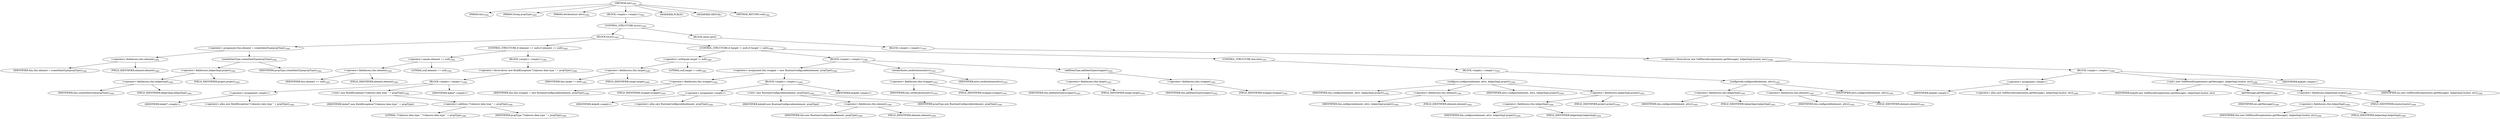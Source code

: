 digraph "init" {  
"2253" [label = <(METHOD,init)<SUB>1082</SUB>> ]
"121" [label = <(PARAM,this)<SUB>1082</SUB>> ]
"2254" [label = <(PARAM,String propType)<SUB>1082</SUB>> ]
"2255" [label = <(PARAM,AttributeList attrs)<SUB>1082</SUB>> ]
"2256" [label = <(BLOCK,&lt;empty&gt;,&lt;empty&gt;)<SUB>1082</SUB>> ]
"2257" [label = <(CONTROL_STRUCTURE,try,try)<SUB>1083</SUB>> ]
"2258" [label = <(BLOCK,try,try)<SUB>1083</SUB>> ]
"2259" [label = <(&lt;operator&gt;.assignment,this.element = createDataType(propType))<SUB>1084</SUB>> ]
"2260" [label = <(&lt;operator&gt;.fieldAccess,this.element)<SUB>1084</SUB>> ]
"2261" [label = <(IDENTIFIER,this,this.element = createDataType(propType))<SUB>1084</SUB>> ]
"2262" [label = <(FIELD_IDENTIFIER,element,element)<SUB>1084</SUB>> ]
"2263" [label = <(createDataType,createDataType(propType))<SUB>1084</SUB>> ]
"2264" [label = <(&lt;operator&gt;.fieldAccess,helperImpl.project)<SUB>1084</SUB>> ]
"2265" [label = <(&lt;operator&gt;.fieldAccess,this.helperImpl)<SUB>1084</SUB>> ]
"2266" [label = <(IDENTIFIER,this,createDataType(propType))<SUB>1084</SUB>> ]
"2267" [label = <(FIELD_IDENTIFIER,helperImpl,helperImpl)<SUB>1084</SUB>> ]
"2268" [label = <(FIELD_IDENTIFIER,project,project)<SUB>1084</SUB>> ]
"2269" [label = <(IDENTIFIER,propType,createDataType(propType))<SUB>1084</SUB>> ]
"2270" [label = <(CONTROL_STRUCTURE,if (element == null),if (element == null))<SUB>1085</SUB>> ]
"2271" [label = <(&lt;operator&gt;.equals,element == null)<SUB>1085</SUB>> ]
"2272" [label = <(&lt;operator&gt;.fieldAccess,this.element)<SUB>1085</SUB>> ]
"2273" [label = <(IDENTIFIER,this,element == null)<SUB>1085</SUB>> ]
"2274" [label = <(FIELD_IDENTIFIER,element,element)<SUB>1085</SUB>> ]
"2275" [label = <(LITERAL,null,element == null)<SUB>1085</SUB>> ]
"2276" [label = <(BLOCK,&lt;empty&gt;,&lt;empty&gt;)<SUB>1085</SUB>> ]
"2277" [label = <(&lt;operator&gt;.throw,throw new BuildException(&quot;Unknown data type &quot; + propType);)<SUB>1086</SUB>> ]
"2278" [label = <(BLOCK,&lt;empty&gt;,&lt;empty&gt;)<SUB>1086</SUB>> ]
"2279" [label = <(&lt;operator&gt;.assignment,&lt;empty&gt;)> ]
"2280" [label = <(IDENTIFIER,$obj47,&lt;empty&gt;)> ]
"2281" [label = <(&lt;operator&gt;.alloc,new BuildException(&quot;Unknown data type &quot; + propType))<SUB>1086</SUB>> ]
"2282" [label = <(&lt;init&gt;,new BuildException(&quot;Unknown data type &quot; + propType))<SUB>1086</SUB>> ]
"2283" [label = <(IDENTIFIER,$obj47,new BuildException(&quot;Unknown data type &quot; + propType))> ]
"2284" [label = <(&lt;operator&gt;.addition,&quot;Unknown data type &quot; + propType)<SUB>1086</SUB>> ]
"2285" [label = <(LITERAL,&quot;Unknown data type &quot;,&quot;Unknown data type &quot; + propType)<SUB>1086</SUB>> ]
"2286" [label = <(IDENTIFIER,propType,&quot;Unknown data type &quot; + propType)<SUB>1086</SUB>> ]
"2287" [label = <(IDENTIFIER,$obj47,&lt;empty&gt;)> ]
"2288" [label = <(CONTROL_STRUCTURE,if (target != null),if (target != null))<SUB>1089</SUB>> ]
"2289" [label = <(&lt;operator&gt;.notEquals,target != null)<SUB>1089</SUB>> ]
"2290" [label = <(&lt;operator&gt;.fieldAccess,this.target)<SUB>1089</SUB>> ]
"2291" [label = <(IDENTIFIER,this,target != null)<SUB>1089</SUB>> ]
"2292" [label = <(FIELD_IDENTIFIER,target,target)<SUB>1089</SUB>> ]
"2293" [label = <(LITERAL,null,target != null)<SUB>1089</SUB>> ]
"2294" [label = <(BLOCK,&lt;empty&gt;,&lt;empty&gt;)<SUB>1089</SUB>> ]
"2295" [label = <(&lt;operator&gt;.assignment,this.wrapper = new RuntimeConfigurable(element, propType))<SUB>1090</SUB>> ]
"2296" [label = <(&lt;operator&gt;.fieldAccess,this.wrapper)<SUB>1090</SUB>> ]
"2297" [label = <(IDENTIFIER,this,this.wrapper = new RuntimeConfigurable(element, propType))<SUB>1090</SUB>> ]
"2298" [label = <(FIELD_IDENTIFIER,wrapper,wrapper)<SUB>1090</SUB>> ]
"2299" [label = <(BLOCK,&lt;empty&gt;,&lt;empty&gt;)<SUB>1090</SUB>> ]
"2300" [label = <(&lt;operator&gt;.assignment,&lt;empty&gt;)> ]
"2301" [label = <(IDENTIFIER,$obj48,&lt;empty&gt;)> ]
"2302" [label = <(&lt;operator&gt;.alloc,new RuntimeConfigurable(element, propType))<SUB>1090</SUB>> ]
"2303" [label = <(&lt;init&gt;,new RuntimeConfigurable(element, propType))<SUB>1090</SUB>> ]
"2304" [label = <(IDENTIFIER,$obj48,new RuntimeConfigurable(element, propType))> ]
"2305" [label = <(&lt;operator&gt;.fieldAccess,this.element)<SUB>1090</SUB>> ]
"2306" [label = <(IDENTIFIER,this,new RuntimeConfigurable(element, propType))<SUB>1090</SUB>> ]
"2307" [label = <(FIELD_IDENTIFIER,element,element)<SUB>1090</SUB>> ]
"2308" [label = <(IDENTIFIER,propType,new RuntimeConfigurable(element, propType))<SUB>1090</SUB>> ]
"2309" [label = <(IDENTIFIER,$obj48,&lt;empty&gt;)> ]
"2310" [label = <(setAttributes,setAttributes(attrs))<SUB>1091</SUB>> ]
"2311" [label = <(&lt;operator&gt;.fieldAccess,this.wrapper)<SUB>1091</SUB>> ]
"2312" [label = <(IDENTIFIER,this,setAttributes(attrs))<SUB>1091</SUB>> ]
"2313" [label = <(FIELD_IDENTIFIER,wrapper,wrapper)<SUB>1091</SUB>> ]
"2314" [label = <(IDENTIFIER,attrs,setAttributes(attrs))<SUB>1091</SUB>> ]
"2315" [label = <(addDataType,addDataType(wrapper))<SUB>1092</SUB>> ]
"2316" [label = <(&lt;operator&gt;.fieldAccess,this.target)<SUB>1092</SUB>> ]
"2317" [label = <(IDENTIFIER,this,addDataType(wrapper))<SUB>1092</SUB>> ]
"2318" [label = <(FIELD_IDENTIFIER,target,target)<SUB>1092</SUB>> ]
"2319" [label = <(&lt;operator&gt;.fieldAccess,this.wrapper)<SUB>1092</SUB>> ]
"2320" [label = <(IDENTIFIER,this,addDataType(wrapper))<SUB>1092</SUB>> ]
"2321" [label = <(FIELD_IDENTIFIER,wrapper,wrapper)<SUB>1092</SUB>> ]
"2322" [label = <(CONTROL_STRUCTURE,else,else)<SUB>1093</SUB>> ]
"2323" [label = <(BLOCK,&lt;empty&gt;,&lt;empty&gt;)<SUB>1093</SUB>> ]
"2324" [label = <(configure,configure(element, attrs, helperImpl.project))<SUB>1094</SUB>> ]
"120" [label = <(IDENTIFIER,this,configure(element, attrs, helperImpl.project))<SUB>1094</SUB>> ]
"2325" [label = <(&lt;operator&gt;.fieldAccess,this.element)<SUB>1094</SUB>> ]
"2326" [label = <(IDENTIFIER,this,configure(element, attrs, helperImpl.project))<SUB>1094</SUB>> ]
"2327" [label = <(FIELD_IDENTIFIER,element,element)<SUB>1094</SUB>> ]
"2328" [label = <(IDENTIFIER,attrs,configure(element, attrs, helperImpl.project))<SUB>1094</SUB>> ]
"2329" [label = <(&lt;operator&gt;.fieldAccess,helperImpl.project)<SUB>1094</SUB>> ]
"2330" [label = <(&lt;operator&gt;.fieldAccess,this.helperImpl)<SUB>1094</SUB>> ]
"2331" [label = <(IDENTIFIER,this,configure(element, attrs, helperImpl.project))<SUB>1094</SUB>> ]
"2332" [label = <(FIELD_IDENTIFIER,helperImpl,helperImpl)<SUB>1094</SUB>> ]
"2333" [label = <(FIELD_IDENTIFIER,project,project)<SUB>1094</SUB>> ]
"2334" [label = <(configureId,configureId(element, attrs))<SUB>1095</SUB>> ]
"2335" [label = <(&lt;operator&gt;.fieldAccess,this.helperImpl)<SUB>1095</SUB>> ]
"2336" [label = <(IDENTIFIER,this,configureId(element, attrs))<SUB>1095</SUB>> ]
"2337" [label = <(FIELD_IDENTIFIER,helperImpl,helperImpl)<SUB>1095</SUB>> ]
"2338" [label = <(&lt;operator&gt;.fieldAccess,this.element)<SUB>1095</SUB>> ]
"2339" [label = <(IDENTIFIER,this,configureId(element, attrs))<SUB>1095</SUB>> ]
"2340" [label = <(FIELD_IDENTIFIER,element,element)<SUB>1095</SUB>> ]
"2341" [label = <(IDENTIFIER,attrs,configureId(element, attrs))<SUB>1095</SUB>> ]
"2342" [label = <(BLOCK,catch,catch)> ]
"2343" [label = <(BLOCK,&lt;empty&gt;,&lt;empty&gt;)<SUB>1097</SUB>> ]
"2344" [label = <(&lt;operator&gt;.throw,throw new SAXParseException(exc.getMessage(), helperImpl.locator, exc);)<SUB>1098</SUB>> ]
"2345" [label = <(BLOCK,&lt;empty&gt;,&lt;empty&gt;)<SUB>1098</SUB>> ]
"2346" [label = <(&lt;operator&gt;.assignment,&lt;empty&gt;)> ]
"2347" [label = <(IDENTIFIER,$obj49,&lt;empty&gt;)> ]
"2348" [label = <(&lt;operator&gt;.alloc,new SAXParseException(exc.getMessage(), helperImpl.locator, exc))<SUB>1098</SUB>> ]
"2349" [label = <(&lt;init&gt;,new SAXParseException(exc.getMessage(), helperImpl.locator, exc))<SUB>1098</SUB>> ]
"2350" [label = <(IDENTIFIER,$obj49,new SAXParseException(exc.getMessage(), helperImpl.locator, exc))> ]
"2351" [label = <(getMessage,getMessage())<SUB>1098</SUB>> ]
"2352" [label = <(IDENTIFIER,exc,getMessage())<SUB>1098</SUB>> ]
"2353" [label = <(&lt;operator&gt;.fieldAccess,helperImpl.locator)<SUB>1098</SUB>> ]
"2354" [label = <(&lt;operator&gt;.fieldAccess,this.helperImpl)<SUB>1098</SUB>> ]
"2355" [label = <(IDENTIFIER,this,new SAXParseException(exc.getMessage(), helperImpl.locator, exc))<SUB>1098</SUB>> ]
"2356" [label = <(FIELD_IDENTIFIER,helperImpl,helperImpl)<SUB>1098</SUB>> ]
"2357" [label = <(FIELD_IDENTIFIER,locator,locator)<SUB>1098</SUB>> ]
"2358" [label = <(IDENTIFIER,exc,new SAXParseException(exc.getMessage(), helperImpl.locator, exc))<SUB>1098</SUB>> ]
"2359" [label = <(IDENTIFIER,$obj49,&lt;empty&gt;)> ]
"2360" [label = <(MODIFIER,PUBLIC)> ]
"2361" [label = <(MODIFIER,VIRTUAL)> ]
"2362" [label = <(METHOD_RETURN,void)<SUB>1082</SUB>> ]
  "2253" -> "121" 
  "2253" -> "2254" 
  "2253" -> "2255" 
  "2253" -> "2256" 
  "2253" -> "2360" 
  "2253" -> "2361" 
  "2253" -> "2362" 
  "2256" -> "2257" 
  "2257" -> "2258" 
  "2257" -> "2342" 
  "2258" -> "2259" 
  "2258" -> "2270" 
  "2258" -> "2288" 
  "2259" -> "2260" 
  "2259" -> "2263" 
  "2260" -> "2261" 
  "2260" -> "2262" 
  "2263" -> "2264" 
  "2263" -> "2269" 
  "2264" -> "2265" 
  "2264" -> "2268" 
  "2265" -> "2266" 
  "2265" -> "2267" 
  "2270" -> "2271" 
  "2270" -> "2276" 
  "2271" -> "2272" 
  "2271" -> "2275" 
  "2272" -> "2273" 
  "2272" -> "2274" 
  "2276" -> "2277" 
  "2277" -> "2278" 
  "2278" -> "2279" 
  "2278" -> "2282" 
  "2278" -> "2287" 
  "2279" -> "2280" 
  "2279" -> "2281" 
  "2282" -> "2283" 
  "2282" -> "2284" 
  "2284" -> "2285" 
  "2284" -> "2286" 
  "2288" -> "2289" 
  "2288" -> "2294" 
  "2288" -> "2322" 
  "2289" -> "2290" 
  "2289" -> "2293" 
  "2290" -> "2291" 
  "2290" -> "2292" 
  "2294" -> "2295" 
  "2294" -> "2310" 
  "2294" -> "2315" 
  "2295" -> "2296" 
  "2295" -> "2299" 
  "2296" -> "2297" 
  "2296" -> "2298" 
  "2299" -> "2300" 
  "2299" -> "2303" 
  "2299" -> "2309" 
  "2300" -> "2301" 
  "2300" -> "2302" 
  "2303" -> "2304" 
  "2303" -> "2305" 
  "2303" -> "2308" 
  "2305" -> "2306" 
  "2305" -> "2307" 
  "2310" -> "2311" 
  "2310" -> "2314" 
  "2311" -> "2312" 
  "2311" -> "2313" 
  "2315" -> "2316" 
  "2315" -> "2319" 
  "2316" -> "2317" 
  "2316" -> "2318" 
  "2319" -> "2320" 
  "2319" -> "2321" 
  "2322" -> "2323" 
  "2323" -> "2324" 
  "2323" -> "2334" 
  "2324" -> "120" 
  "2324" -> "2325" 
  "2324" -> "2328" 
  "2324" -> "2329" 
  "2325" -> "2326" 
  "2325" -> "2327" 
  "2329" -> "2330" 
  "2329" -> "2333" 
  "2330" -> "2331" 
  "2330" -> "2332" 
  "2334" -> "2335" 
  "2334" -> "2338" 
  "2334" -> "2341" 
  "2335" -> "2336" 
  "2335" -> "2337" 
  "2338" -> "2339" 
  "2338" -> "2340" 
  "2342" -> "2343" 
  "2343" -> "2344" 
  "2344" -> "2345" 
  "2345" -> "2346" 
  "2345" -> "2349" 
  "2345" -> "2359" 
  "2346" -> "2347" 
  "2346" -> "2348" 
  "2349" -> "2350" 
  "2349" -> "2351" 
  "2349" -> "2353" 
  "2349" -> "2358" 
  "2351" -> "2352" 
  "2353" -> "2354" 
  "2353" -> "2357" 
  "2354" -> "2355" 
  "2354" -> "2356" 
}

